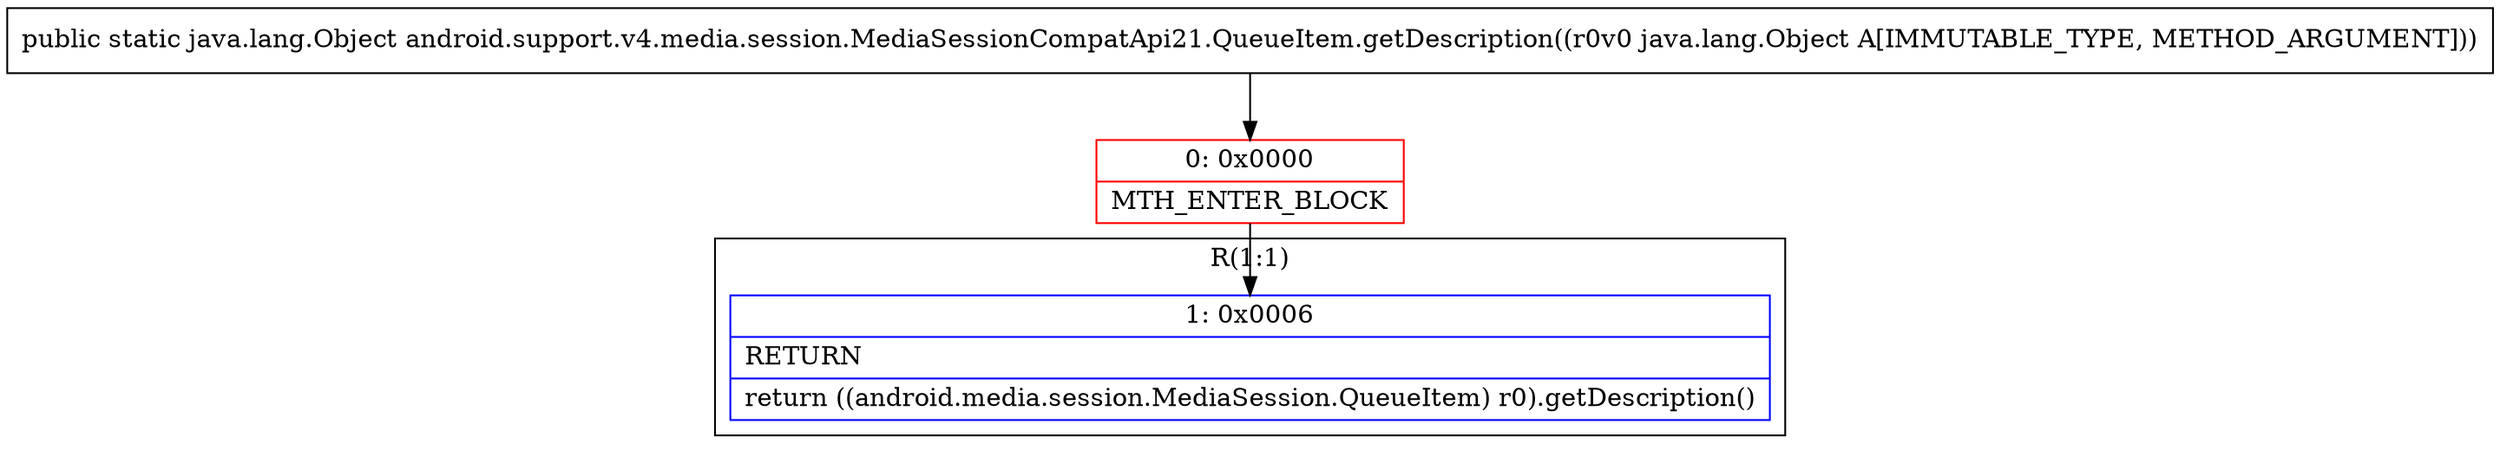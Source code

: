 digraph "CFG forandroid.support.v4.media.session.MediaSessionCompatApi21.QueueItem.getDescription(Ljava\/lang\/Object;)Ljava\/lang\/Object;" {
subgraph cluster_Region_1988832585 {
label = "R(1:1)";
node [shape=record,color=blue];
Node_1 [shape=record,label="{1\:\ 0x0006|RETURN\l|return ((android.media.session.MediaSession.QueueItem) r0).getDescription()\l}"];
}
Node_0 [shape=record,color=red,label="{0\:\ 0x0000|MTH_ENTER_BLOCK\l}"];
MethodNode[shape=record,label="{public static java.lang.Object android.support.v4.media.session.MediaSessionCompatApi21.QueueItem.getDescription((r0v0 java.lang.Object A[IMMUTABLE_TYPE, METHOD_ARGUMENT])) }"];
MethodNode -> Node_0;
Node_0 -> Node_1;
}

